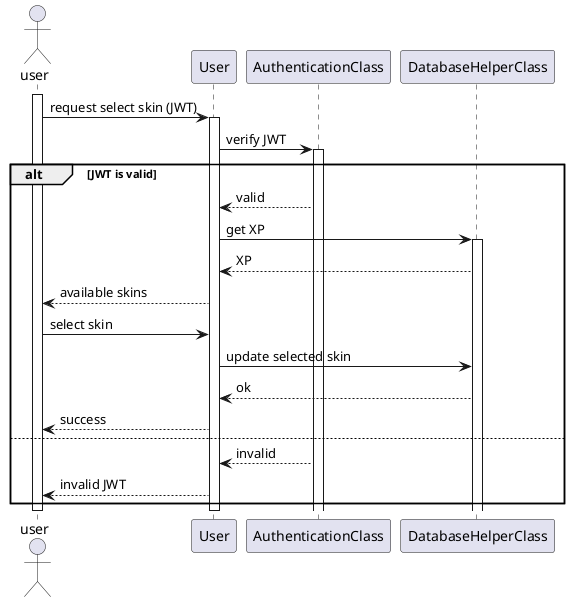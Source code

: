 @startuml
actor user

participant User as U
participant AuthenticationClass as A
participant DatabaseHelperClass as db


activate user
        user -> U: request select skin (JWT)
        activate U
                U -> A: verify JWT
                activate A
                        alt JWT is valid
                                A --> U: valid
                                U -> db: get XP
                                activate db
                                db --> U: XP
                                        U --> user: available skins
                                        user -> U: select skin
                                        U -> db: update selected skin
                                        db --> U: ok
                                        U --> user: success
                                else
                                        A --> U: invalid
                                        U --> user: invalid JWT
                                end
                                
        deactivate U
        
deactivate user
@enduml
